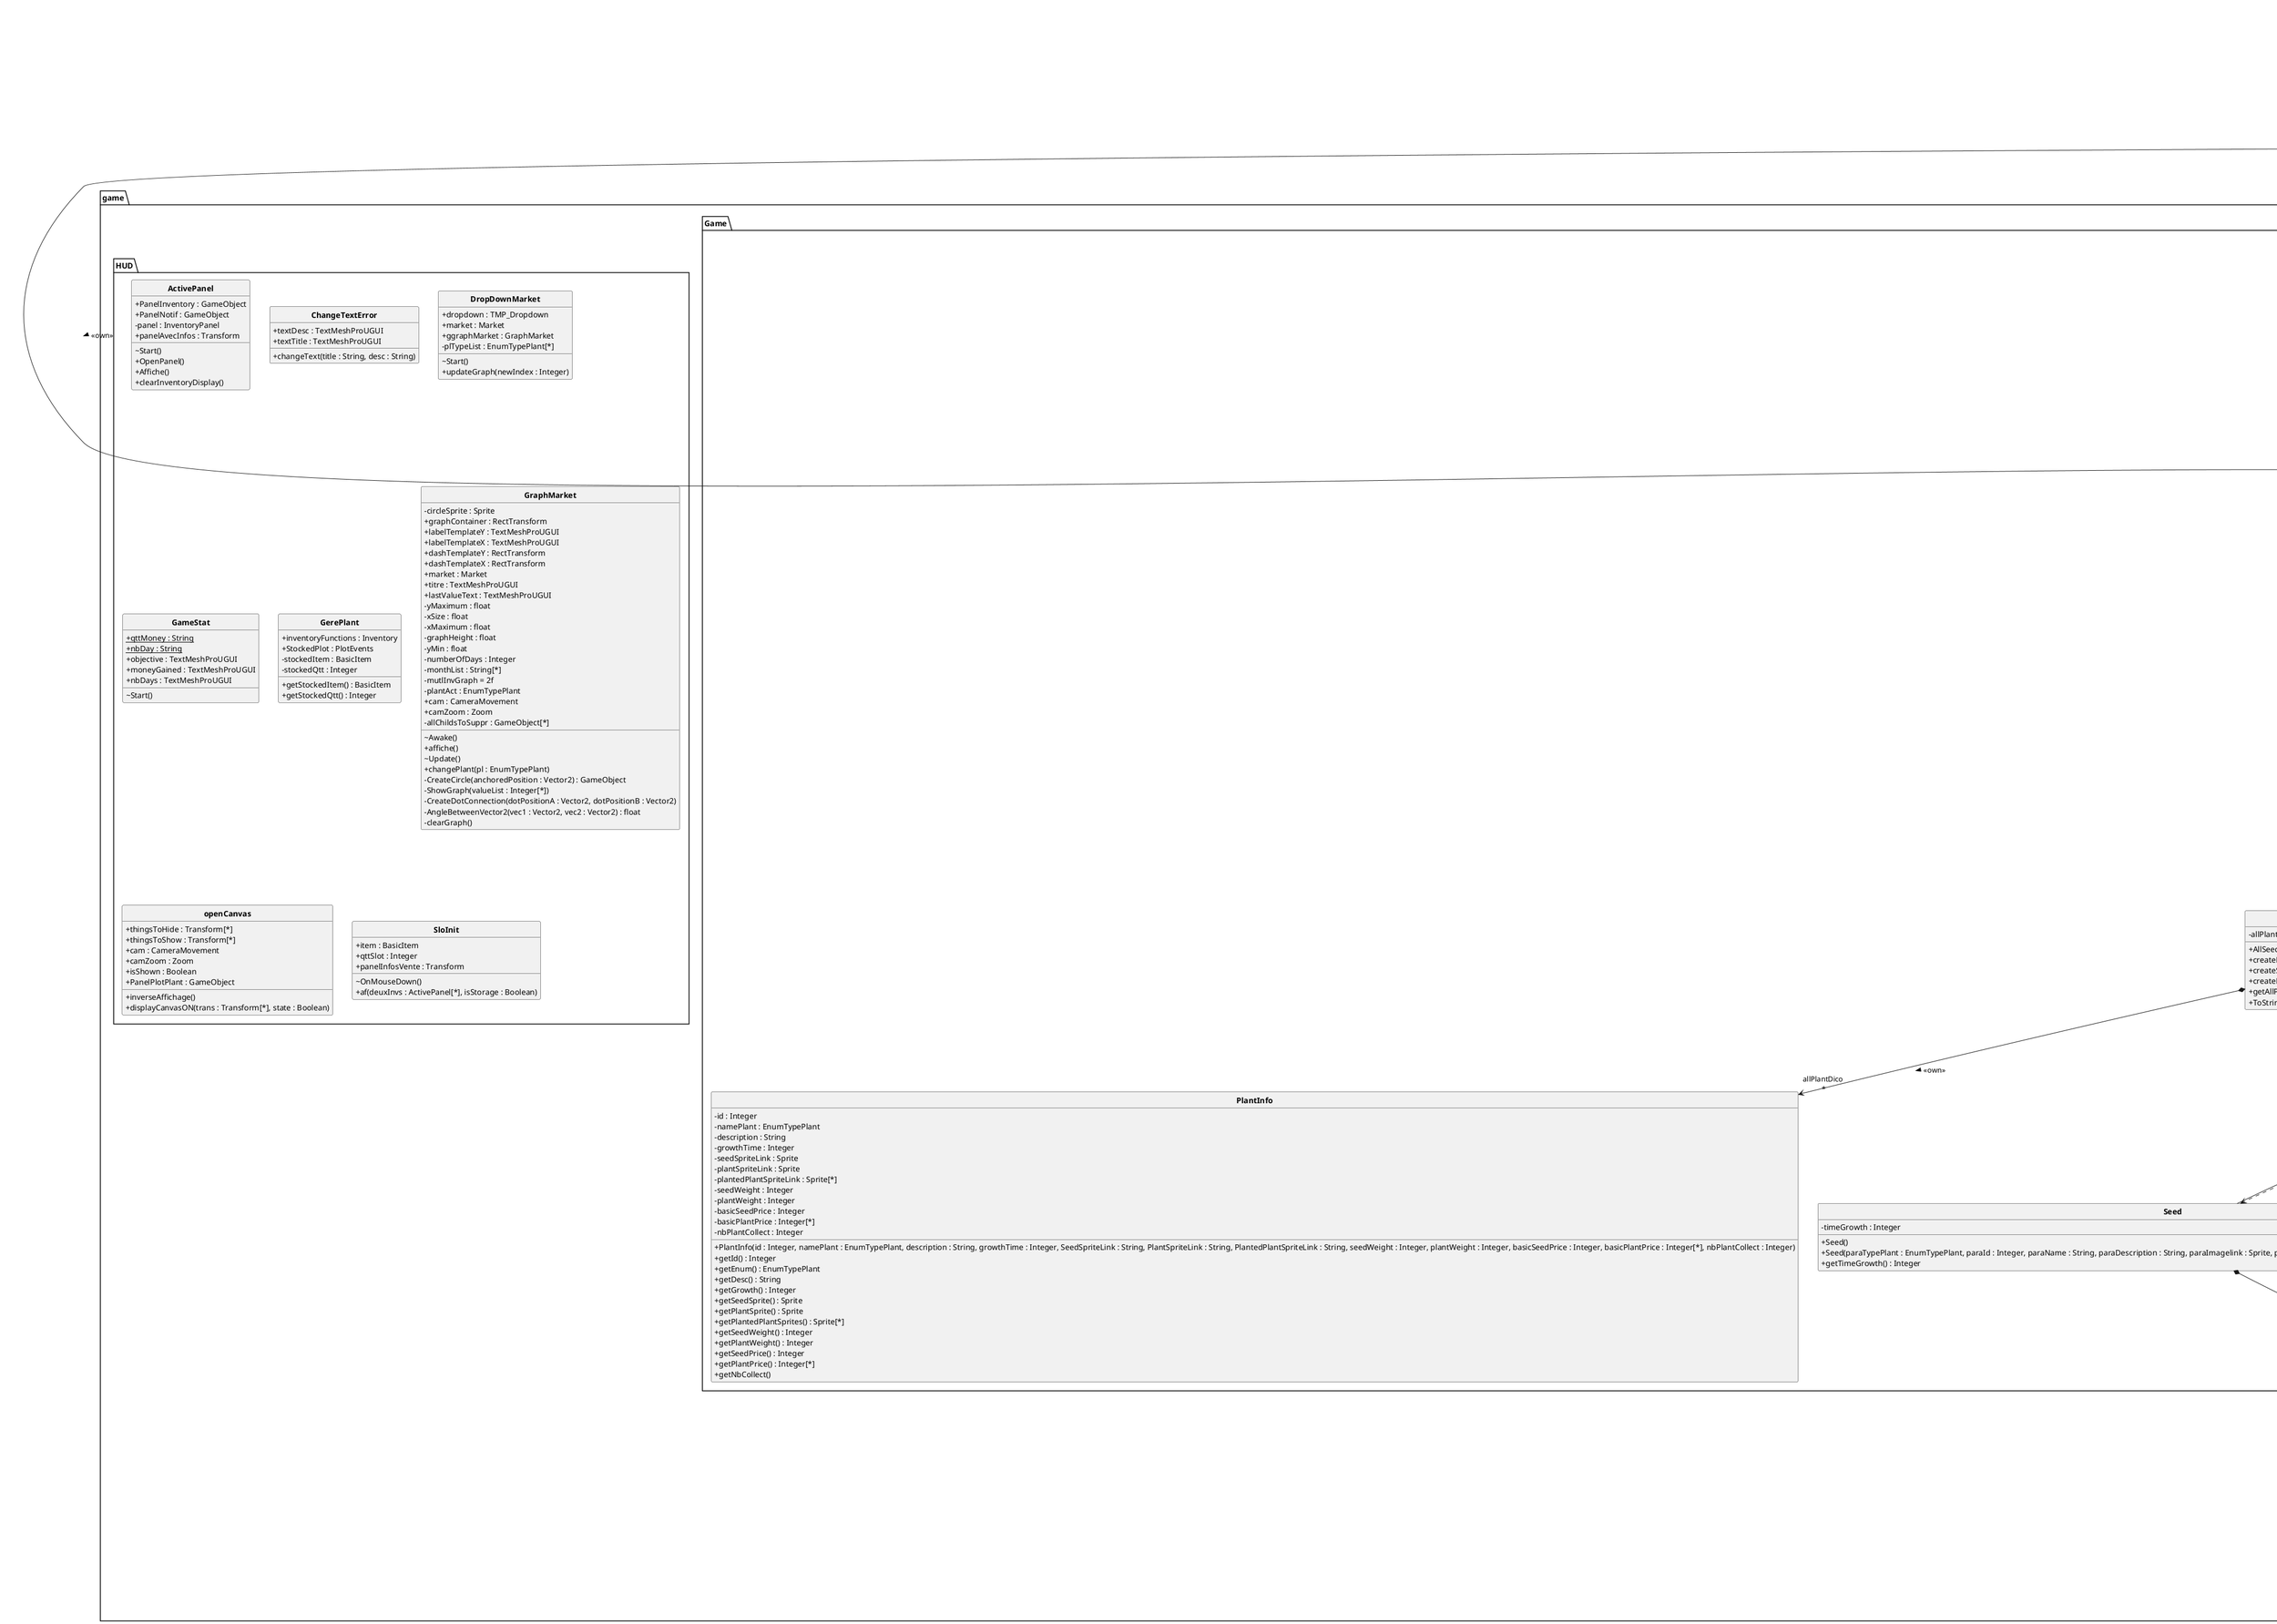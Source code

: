 @startuml
skinparam style strictuml
skinparam classAttributeIconSize 0
skinparam classFontStyle Bold
hide enum methods

'namespace game
package game{

    'folder Enums
    package Enums{
        enum EnumTools{
            CHEBE
            LLEPE
            CHEPIO
            CHEFOUR
            TEAURA
            CHEHA
            CHETTEHA
            TEURTRAC
            SONNEUSEMOIS
            RISATEURPULVE
            DEUREPAN
            RUECHAR
            SEHER
        }

        enum EnumTypePlant{
            ELB
            EGRO
            AJOS
            AZLOC
            SIAM
            ECHAV
            ONTOUM
            ELUOP
            NIPAL
        }

        enum EnumTypePlot{
            DRY
            RADIOACTIVE
            RED
            GREEN
            BLUE
            MAGENTA
            CYAN
            LUCKY
            POISONOUS
        }
    }

    'folder Game
    package Game{
        class AllEvents {
            + allEventDico : Dictionary<String,EventInfo>

            + AllEvents()
            + getRandomEvent(day : Integer, impossibleEvents : Dictionary<EventInfo, Integer>): EventInfo
            - substractDico(dicoOrigin : Dictionary<String, EventInfo>, dicoSubstract : Dictionary<EventInfo, Integer>) : Dictionary<String, EventInfo>
            - stringInDicoKeys(toCheck : String, dicoSubstrac : Dictionary<EventInfo, Integer> ) : Boolean
        }

        class AllPlot{
            + createPlot(typePlot : EnumTypePlot, currentPlant : EnumTypePlant) : Plot
            + getAllPlot() : EnumTypePlot[*]
        }

        class AllSeedPlant{
            - allPlantDico : Dictionary<EnumTypePlant,PlantInfo>

            + AllSeedPlant(allPlantDico : Dictionary<EnumTypePlant, PlantInfo>)
            + createPlant(typePlant : EnumTypePlant) : Plant
            + createSeed(typePlant : EnumTypePlant) : Seed
            + createPlantedPlant(typePlant : EnumTypePlant) : PlantedPlant
            + getAllPlantTypes() : EnumTypePlant[*]
            + ToString() : String
        }

        class AllTools{
            - dicoTools : Dictionary<String, Tool>

            + AllTools(tools : Dictionary<String, Tool>)
            + AllTools()
            + getAllTools() : String[*]
            + ToString() : String
        }

        abstract class BasicItem{
            + id : Integer
            # itemName : String
            # description : String
            # imageLink : Sprite
            # weight : Integer
            # price : Integer

            + BasicItem()
            + BasicItem(paraId : Integer, paraName : String, paraDescription : String, paraImageLink : String)
            + getWeight() : Integer
            + getSprite() : Sprite
            + getDesc() : String
            + getName() : String
            + getId() : Integer
            + getPrice() : Integer
        }

        abstract class BasicPlant extends BasicItem{
            # typePlante : EnumTypePlant

            + BasicPlant()
            + BasicPlant(paraTypePlant : EnumTypePlant)
            + getTypePlante() : EnumTypePlant
        }

        class ButtonWeight{
            + moneyStack : Game 

            ~Start()
        }

        class BuyPlot{
            - plot : PlotEvents
            + money : Game
            + popUp : PopUp

            + open(plot : PlotEvents)
            + setPlot(plo : PlotEvents)
            + buyPlot()
        }

        class CreateAllSeedPlant(){
            + JSONSeedPlant : TextAsset
            + JSONTool : TextAsset 
            + {static} mainInventory : Inventory
            + {static} dicoPlant : AllSeedPlant
            + {static} dicoTool : AllTools
            + {static} shopInv : Inventory

            ~ Awake()
        }

        class EventInfo{
            + namee : String
            + description : String
            + length : Integer
            + mutliplierBase : double
            + multiplierProg : double
            + targetPlant : Boolean
            + targetSeed : Boolean
            + targetTool : Boolean
            + targetsPlant : EnumTypePlant[*]
            + targetsTool : String[*]
            + probability : Integer
            'Permet de dire qu'un event est dispo que a partir du mois 0, du 1, du 2....
            + unlockableAfter : Integer
            + imageLink : Sprite
            + cooldown : Integer

            + EventInfo( namee : String, description : String, length : Integer, mutliplier : double, mutliplierProg : double, targetPlant : Boolean, targetSeed : Boolean, targetTool : Boolean, targetsPlant : EnumTypePlant[*], targetsTool : String[*], probability : Integer, unlockableAfter : Integer, imageLink : Sprite, cooldown : Integer)
            + EventInfo()
            + getName() : String
            + getLenght : Integer
            + getDescription : String
            + getTarget() : String
            + ifTarget() : String
        }

        class Game{
            - market : Market
            - shop : Shop
            - inventoryPlant : InventoryPlant
            - inventorySeed : InventorySeed
            - money : Integer
            + {static} moneyObjective : Integer
            - totalMoneyEarned : Integer
            + moneyText : TextMeshProUGUI 
            + classePopup : PopUp

            ~ Start()
            + {static} getDefaultSprite() : Sprite
            + AddMoney(price : Integer)
            + SubsMoney(price : Integer)
            + testObjective()
            + endGame()
        }

        class Inventory{
            + panel : InventoryInterface
            - weightMax : Integer
            - slots : Dictionary<BasicItem, Integer>
            - currentWeight : Integer

            + addToInventory(item : BasicItem, qtt : Integer)
            + addToInventory(item : BasicItem, qtt : Integer, dico Dictionary<BasicItem, Integer> )
            + removeFromInventory(item : BasicItem)
            + SubstractFromInventory(item : BasicItem, qttToRemove : Integer)
            + SubstractFromInventory((item : BasicItem, qttToRemove : Integer, dicoASoustraire : Dictionary<BasicItem, Integer>)
            + getInventory() : Dictionary<BasicItem, Integer>
            + getWeightMax() : Integer
            + getCurrentWeight() : Integer
            + boughtMoreSpace()
            + isDicoVide() : Boolean
            + displayInventory()
            + ToString() : String
        }

        interface InventoryInterface{
            + afficheInventory(dico : Dictionary<BasicItem, Integer>)
        }

        class InventoryPanel implements InventoryInterface{
            + slotPanel : Transform
            + moneyText : Transform

            ~ Start()
            + InventoryPanel(slotPanel : Transform)
            + InventoryPanel(slotPanel : Transform, panelAvecInfos : Transform)
            + afficheInventory(dico : Dictionary<BasicItem, Integer>)
            + afficheInventory(dico : Dictionary<BasicItem, Integer>, panelAInitialiser : Transform)
            + clearInventoryDisplay()
            + updateWeight(text : Transform)
            + affiche()
        }

        class InventoryPlant extends Inventory{
            + PlantSlots : Dictionary<EnumTypePlant, Integer>

            + getNbrSlots(item : EnumTypePlant) : Integer
            + setNbrSlots(item : EnumTypePlant, number : Integer)
        }

        class InventorySlot{
            + {static} createSlot() : GameObject
        }

        class Market{
            - history : Dictionary<EnumTypePlant,Integer[*]>
            - activeEvents : Dictionary<EventInfo,Integer>
            - impossibleEvents : Dictionary<EventInfo,Integer>
            - actualDays : Integer

            ~ Awake()
            ~ Start()
            + createMarket()
            - nextActiveEvent()
            + getActiveEvents() : Dictionary<EventInfo, Integer>
            - nextImpossibleEvents()
            - generateNewHistoryDay(days : Integer, eventActiveON : Boolean)
            - plantByEvent(eventTemp : EventInfo, dureeMom : Integer, value : Integer) : Integer
            - plantBasic(plant : Plant, month : Integer, days : Integer) : Integer
            - ezRound(value : double) : Integer
            + normalise(val : double) : double
            + nextDay(days : Integer, eventON : Boolean) : EventInfo
            + getHistory() : Dictionary<EnumTypePlant, Integer[*]>
            + getLastPricePlant(plant : EnumTypePlant) : Integer
            + getLastPriceSeed(plant : EnumTypePlant) : Integer
            - createNewEvent(month : Integer) : EventInfo
            + last60Days(pl : EnumTypePlant) : Integer[*]
            + getDays() : Integer
            + afficheEtatDebug()
        }

        Market *-> "1\n{static} instace" Market : singleton

        class Notification{
            + nextDay : NextDay
            + SlotNotif : GameObject
            + slotPanel : Transform
            + slots : Dictionary<EventInfo, Integer>

            + clearInventoryDisplay()
            + afficheInventory()
        }

        class NotifPanel{
            + PanelInventory : GameObject
            + PanelNotif : GameObject
            + notif : Notification
            + dico : Dictionary<EventInfo, Integer>
            + classePopup : PopUp 
            + render : Transform 

            ~ Start()
            + OpenPanel()
        }

        class Plant extends BasicPlant{
            + basicPlantPrice : Integer[*]

            + Plant(paraTypePlant : EnumTypePlant, paraId : Integer, paraName : String, paraDescription : String, paraImageLink : Sprite, paraBasicPlantPrice : Integer[*], paraPlantWeight : Integer)
            + Plant()
            + getPrice(month : Integer) : Integer
        }

        class PlantedPlant extends BasicPlant{
            - spriteLinks : Sprite[*]
            - growthTime : Integer
            - typePlante : EnumTypePlant
            - nbPlantCollect : Integer

            + PlantedPlant(paraTypePlant : EnumTypePlant, paraGrowthTime : Integer)
            + PlantedPlant(paraTypePlant : EnumTypePlant, paraId : Integer, paraName : String, paraDescription : String, paraImageLink : Sprite, paraSpriteLinks : Sprite[*], paraGrowthTime : Integer)
            + PlantedPlant()
            + getSpriteLinks() : Sprite[*]
            + getGrowthTime() : Integer
            getNbCollect() : Integer
        }

        'bizarre d'avoir une classe juste pour ça + pas dans le namespace
        class PlanteGraine{
            + InventoryPanel : Transform
            + PlotPanel : Transform
        }

        class PlantInfo{
            - id : Integer
            - namePlant : EnumTypePlant
            - description : String
            - growthTime : Integer
            - seedSpriteLink : Sprite
            - plantSpriteLink : Sprite
            - plantedPlantSpriteLink : Sprite[*]
            - seedWeight : Integer
            - plantWeight : Integer
            - basicSeedPrice : Integer
            'the list is 12 long
            - basicPlantPrice : Integer[*]
            - nbPlantCollect : Integer

            + PlantInfo(id : Integer, namePlant : EnumTypePlant, description : String, growthTime : Integer, SeedSpriteLink : String, PlantSpriteLink : String, PlantedPlantSpriteLink : String, seedWeight : Integer, plantWeight : Integer, basicSeedPrice : Integer, basicPlantPrice : Integer[*], nbPlantCollect : Integer)
            + getId() : Integer
            + getEnum() : EnumTypePlant
            + getDesc() : String
            + getGrowth() : Integer
            + getSeedSprite() : Sprite
            + getPlantSprite() : Sprite
            + getPlantedPlantSprites() : Sprite[*]
            + getSeedWeight() : Integer
            + getPlantWeight() : Integer
            + getSeedPrice() : Integer
            + getPlantPrice() : Integer[*]
            + getNbCollect()
        }


        class Plot extends BasicItem{
            - typePlot : EnumTypePlot
            - isPlanted : Boolean
            - currentPlant : EnumTypePlant
            - timeGrown : Integer
            - capacity : Integer
            - number : Integer

            + Plot(paraTypePlot : EnumTypePlot, paraCurrentPlant : EnumTypePlant, paraTimeGrown : Integer, paraCapacity : Integer, paraNumber : Integer)
            + setIsPlanted(paraIsPlanted : Boolean) : Boolean
            + getTimeGrown() : Integer
            + getTypePlant() : EnumTypePlant
            + getCapacity() : Integer
            + getQuantitySeed() : Integer
            + growSeed()
            - changePlantSprite()
        }

        class PopUp{
            + text : TextMeshProUGUI
            + coroutine : IEnumerator 
            + isExecuting : Boolean 

            + setMessage(message : String)
            + message(msg : String)
        }

        class Seed extends BasicPlant{
            - timeGrowth : Integer

            + Seed()
            + Seed(paraTypePlant : EnumTypePlant, paraId : Integer, paraName : String, paraDescription : String, paraImagelink : Sprite, paraTimeGrowth : Integer, paraWeight : Integer, paraPrice : Integer)
            + getTimeGrowth() : Integer
        }

        class Shop{
            + inventory : Inventory
            + slots : Dictionary<BasicItem,Integer>

            + Shop()
        }

        class Stand{
            - market : Market
            - inventory : Inventory
            - game : Game

            + Stand(Xmarket : Market, Xinventory : InventoryPlant, Xgame : Game)
            - listeItem : Item[*]
            + stock_sale(Xitem_sale : EnumTypePlant, Xitem_number : Integer, Xitem_price : Integer)
            + sell_stock() : Integer
            + add_price(price : Integer)
        }

        Stand *-> "1\n struct Item" Item : Contains

        class "struct Item" as Item{
            + item_sale : EnumTypePlant
            + item_number : Integer
            + item_price : Integer
        }

        abstract Tool extends BasicItem{
            + Tool()
            + Tool(paraPrice : Integer, name : String, id : Integer, description : String, imageLink : Sprite)
            + Tool(paraPrice : Integer, name : String, id : Integer, description : String, spriteLink : String)
        }

        'y a rien
        class TypePlante{

        }

    }

    package HUD{
        class ActivePanel{
            + PanelInventory : GameObject
            + PanelNotif : GameObject
            - panel : InventoryPanel
            + panelAvecInfos : Transform

            ~ Start()
            + OpenPanel()
            + Affiche()
            + clearInventoryDisplay()
        }

        class ChangeTextError{
            + textDesc : TextMeshProUGUI
            + textTitle : TextMeshProUGUI

            + changeText(title : String, desc : String)
        }

        class DropDownMarket{
            + dropdown : TMP_Dropdown
            + market : Market
            + ggraphMarket : GraphMarket
            - plTypeList : EnumTypePlant[*]

            ~ Start()
            + updateGraph(newIndex : Integer)
        }

        class GameStat{
            + {static} qttMoney : String
            + {static} nbDay : String
            + objective : TextMeshProUGUI 
            + moneyGained : TextMeshProUGUI 
            + nbDays : TextMeshProUGUI 

            ~ Start()
        }

        class GerePlant{
            + inventoryFunctions : Inventory
            + StockedPlot : PlotEvents
            - stockedItem : BasicItem
            - stockedQtt : Integer

            + getStockedItem() : BasicItem
            + getStockedQtt() : Integer
        }

        class GraphMarket{
            - circleSprite : Sprite
            + graphContainer : RectTransform
            + labelTemplateY : TextMeshProUGUI
            + labelTemplateX : TextMeshProUGUI
            + dashTemplateY : RectTransform
            + dashTemplateX : RectTransform
            + market : Market
            + titre : TextMeshProUGUI
            + lastValueText : TextMeshProUGUI
            - yMaximum : float
            - xSize : float
            - xMaximum : float
            - graphHeight : float
            - yMin : float
            - numberOfDays : Integer
            - monthList : String[*]
            - mutlInvGraph = 2f
            - plantAct : EnumTypePlant
            + cam : CameraMovement
            + camZoom : Zoom
            - allChildsToSuppr : GameObject[*]

            ~ Awake()
            + affiche()
            ~ Update()
            + changePlant(pl : EnumTypePlant)
            - CreateCircle(anchoredPosition : Vector2) : GameObject
            - ShowGraph(valueList : Integer[*])
            - CreateDotConnection(dotPositionA : Vector2, dotPositionB : Vector2)
            - AngleBetweenVector2(vec1 : Vector2, vec2 : Vector2) : float
            - clearGraph()
        }

        class openCanvas{
            + thingsToHide : Transform[*]
            + thingsToShow : Transform[*]
            + cam : CameraMovement
            + camZoom : Zoom
            + isShown : Boolean
            + PanelPlotPlant : GameObject

            + inverseAffichage()
            + displayCanvasON(trans : Transform[*], state : Boolean)
        }

        class SloInit{
            + item : BasicItem
            + qttSlot : Integer
            + panelInfosVente : Transform

            ~ OnMouseDown()
            + af(deuxInvs : ActivePanel[*], isStorage : Boolean)
        }
    }
}

package MainMenu{
    class MainMenu{
        + mainMenu()
        + PlayGame()
        + QuitGame()
    }
}

package Map{
    class CameraMovement{
        - cam : Camera
        - dragOrigin : Vector3
        - zoom : float
        - minCamSize : float
        - maxCamSize : float
        - tilemapRenderer : SpriteRender
        - mapMinX : float
        - mapMaxX : float
        - mapMinY : float
        - mapMaxY : float
        - canMoove : Boolean

        ~ Awake()
        + playerCanMoove(state : Boolean)
        ~ Update()
        - PanCamera()
        - ClampCamera(targetPosition : Vector3) : Vector3
    }

    class GoBackTest{
        + {static} goMainMenu()
    }

    class Highlite{
        + sprite_highlight : Sprite
        + sprite : Sprite

        ~ OnMouseOver()
        ~ OnMouseExit()
    }

    'on peut pas mettre game pour le namespace, donc je sais pas comment faire
    class NextDay{
        + dayText : TextMeshProUGUI
        + notif : Notification
        + plots : Transform
        - plotList : Transform[*]
        - nbrJour : Integer
        + market : Market
        + {static} dicoPossessions : Dictionary<EventInfo, Integer>
        + classePopup : PopUp 
        + render : Transform

        ~ Start()
        + {static} getInventoryNotif() : Dictionary<EventInfo, Integer>
        ~ OnMouseDown()
        + faitPousser()
        - GetPlots(parent : Transform)
        + addToInventory(item : EventInfo, duree : Integer)
        + removeFromInventory(item : EventInfo)
        + EventDay(nbrJour : Integer)
        + getNbJour() : Integer
    }


    class OpenMarket{
        + canvas : Canvas
        + graphContainer : Transform
        + openCanvasMarket : openCanvas
        + reafficheInvOnClickMarket : InventoryPanel 

        ~ OnMouseDown()
    }

    class OpenShop{
        + canvas : Canvas
        + openCanvasShop : openCanvas
        + shop : InventoryPanel 

        ~ OnMouseDown()
    }

    class PlotEvents{
        + isDesactive : Boolean
        + plot_sprite : Sprite
        + plot_sprite_highlite : Sprite
        - seed_sprite : Sprite
        - seed_sprite_grown : Sprite
        + PlotSupervisor : GameObject
        + InterfacePlantPanel : GameObject
        + hidesPanel : openCanvas
        - growthTime : Integer
        - growthStatus : Integer
        - plotImage : Transform
        - seedImage : Transform
        - plantedPlant : PlantedPlant
        - contientGraine : Boolean
        - itemDansPlot : BasicItem
        + inventory : Inventory
        + reafficheInvOnClick : InventoryPanel 
        + error : ChangeTextError 
        + errorDislp : OpenCanvas 
        + buy : BuyPlot 

        ~ Start()
        + fairePousser()
        + recupPlante()
        + planteGraine()
        ~ OnMouseDown()
        - GetChildren(parent : Transform) : Transform[*]
        + openBuyPlot()
        + setPlotActive()
        ~ OnMouseOver()
        ~ OnMouseExit()
        
    }

    class SellScript{
        + classePopup : PopUp
        + endValue : TextMeshProUGUI 
        + resValue : TextMeshProUGUI 
        + slider : Slider 
        - plantChoosed : EnumTypePlant 
        + market : Market 
        + transformRef : Transform 

        ~ Start()
        + changePlant(newPlant : EnumTypePlant)
        + changeMaxValue(maxValue : Integer)
        ~ valueChanged()
        + totalPrice() : IInteger
        + sell()
    }



    class Zoom{
        - cam : Camera
        - zoom : float
        - minCamSize : float
        - maxCamSize : float
        - tilemapRenderer : SpriteRender
        - mapMinX : float
        - mapMaxX : float
        - mapMinY : float
        - mapMaxY : float
        - canMoove : Boolean

        ~ Awake()
        + playerCanMoove(state : Boolean)
        ~ Update()
        - ClampCamera(targetPosition : Vector3) : Vector3
    }
}

MainMenu *-d-> Game
Game *-d-> "market \n1" Market : <<own>> >
Game *-d-> "notifcations \n*" Notification : <<own>> >
Game *-d-> "inventory \n1" Inventory : <<own>> >
Game *-d-> "shop \n1" Shop : <<own>> >
Game *-d-> CameraMovement : <<own>> >



Shop ..> BasicItem : <<uses>> >
Shop ..> AllSeedPlant : <<uses>> >
Shop ..> Market : <<interact>> >


Notification..> AllEvents : <<defined by>> >


Market ..> Plant : <<uses>> >
Market ..> Seed : <<uses>> >
Market ..>  "activeEvents\n*"AllEvents : <<affected by / create>> >
Market ..> AllSeedPlant : <<uses>> >
Market ..> AllPlot : <<uses>> >


Seed *--> "typePlante\n1" EnumTypePlant : <<type of>> >

Plant *--> "typePlante\n1" EnumTypePlant : <<type of>> >

Plot *--> EnumTypePlot : <<of type>> >

Tool *--> EnumTools : <<type of>> >

AllEvents *--> EventInfo


AllSeedPlant *--> "allPlantDico \n*" PlantInfo : <<own>> >

PlantedPlant *--> "typePlante\n1" EnumTypePlant : <<type of>> >

@enduml